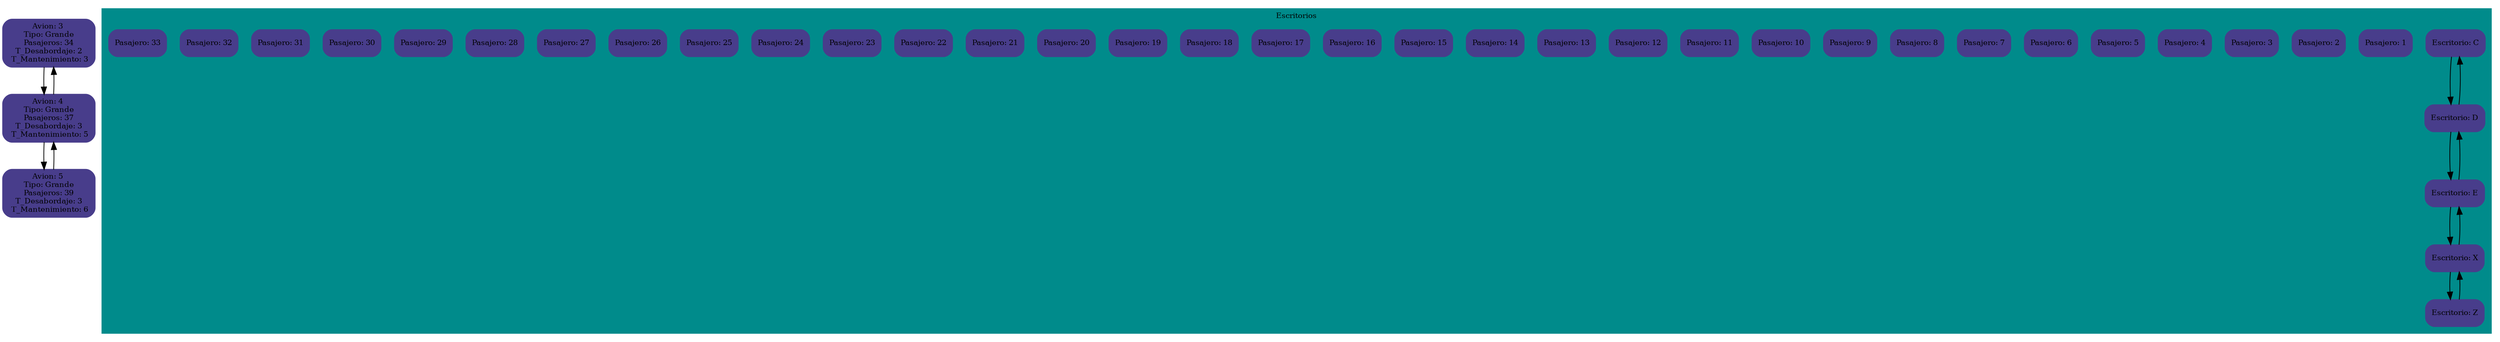digraph g {  
 subgraph cluster_0 {
rankdir= "LR"
};
node [
fontsize = "10"
shape = "Mrecord"
color="darkslateblue"
style ="filled, bold"
];
"nodoAvion0"
[ label=" Avion: 3 &#92;n Tipo: Grande &#92;n Pasajeros: 34 &#92;n T_Desabordaje: 2 &#92;n T_Mantenimiento: 3"];
"nodoAvion1"
[ label=" Avion: 4 &#92;n Tipo: Grande &#92;n Pasajeros: 37 &#92;n T_Desabordaje: 3 &#92;n T_Mantenimiento: 5"];
"nodoAvion2"
[ label=" Avion: 5 &#92;n Tipo: Grande &#92;n Pasajeros: 39 &#92;n T_Desabordaje: 3 &#92;n T_Mantenimiento: 6"];
"nodoAvion0"-> "nodoAvion1";
"nodoAvion1"-> "nodoAvion0";
"nodoAvion1"-> "nodoAvion2";
"nodoAvion2"-> "nodoAvion1";

 subgraph cluster_2 {
node [style=filled];
"nodoEscritorio1"
[ label=" Escritorio: C"];
"nodoPas1"
[ label=" Pasajero: 1"];
"nodoPas2"
[ label=" Pasajero: 2"];
"nodoPas3"
[ label=" Pasajero: 3"];
"nodoPas4"
[ label=" Pasajero: 4"];
"nodoPas5"
[ label=" Pasajero: 5"];
"nodoPas6"
[ label=" Pasajero: 6"];
"nodoPas7"
[ label=" Pasajero: 7"];
"nodoPas8"
[ label=" Pasajero: 8"];
"nodoPas9"
[ label=" Pasajero: 9"];
"nodoPas10"
[ label=" Pasajero: 10"];
"nodoEscritorio2"
[ label=" Escritorio: D"];
"nodoPas11"
[ label=" Pasajero: 11"];
"nodoPas12"
[ label=" Pasajero: 12"];
"nodoPas13"
[ label=" Pasajero: 13"];
"nodoPas14"
[ label=" Pasajero: 14"];
"nodoPas15"
[ label=" Pasajero: 15"];
"nodoPas16"
[ label=" Pasajero: 16"];
"nodoPas17"
[ label=" Pasajero: 17"];
"nodoPas18"
[ label=" Pasajero: 18"];
"nodoPas19"
[ label=" Pasajero: 19"];
"nodoPas20"
[ label=" Pasajero: 20"];
"nodoEscritorio3"
[ label=" Escritorio: E"];
"nodoPas21"
[ label=" Pasajero: 21"];
"nodoPas22"
[ label=" Pasajero: 22"];
"nodoPas23"
[ label=" Pasajero: 23"];
"nodoPas24"
[ label=" Pasajero: 24"];
"nodoPas25"
[ label=" Pasajero: 25"];
"nodoPas26"
[ label=" Pasajero: 26"];
"nodoPas27"
[ label=" Pasajero: 27"];
"nodoPas28"
[ label=" Pasajero: 28"];
"nodoPas29"
[ label=" Pasajero: 29"];
"nodoPas30"
[ label=" Pasajero: 30"];
"nodoEscritorio4"
[ label=" Escritorio: X"];
"nodoPas31"
[ label=" Pasajero: 31"];
"nodoPas32"
[ label=" Pasajero: 32"];
"nodoPas33"
[ label=" Pasajero: 33"];
"nodoEscritorio5"
[ label=" Escritorio: Z"];
"nodoEscritorio1"-> "nodoEscritorio2";
"nodoEscritorio2"-> "nodoEscritorio1";
"nodoEscritorio2"-> "nodoEscritorio3";
"nodoEscritorio3"-> "nodoEscritorio2";
"nodoEscritorio3"-> "nodoEscritorio4";
"nodoEscritorio4"-> "nodoEscritorio3";
"nodoEscritorio4"-> "nodoEscritorio5";
"nodoEscritorio5"-> "nodoEscritorio4";
fontsize = "10"
shape = "Mrecord"
color="cyan4"
style ="filled, bold"
label ="Escritorios"
}
}